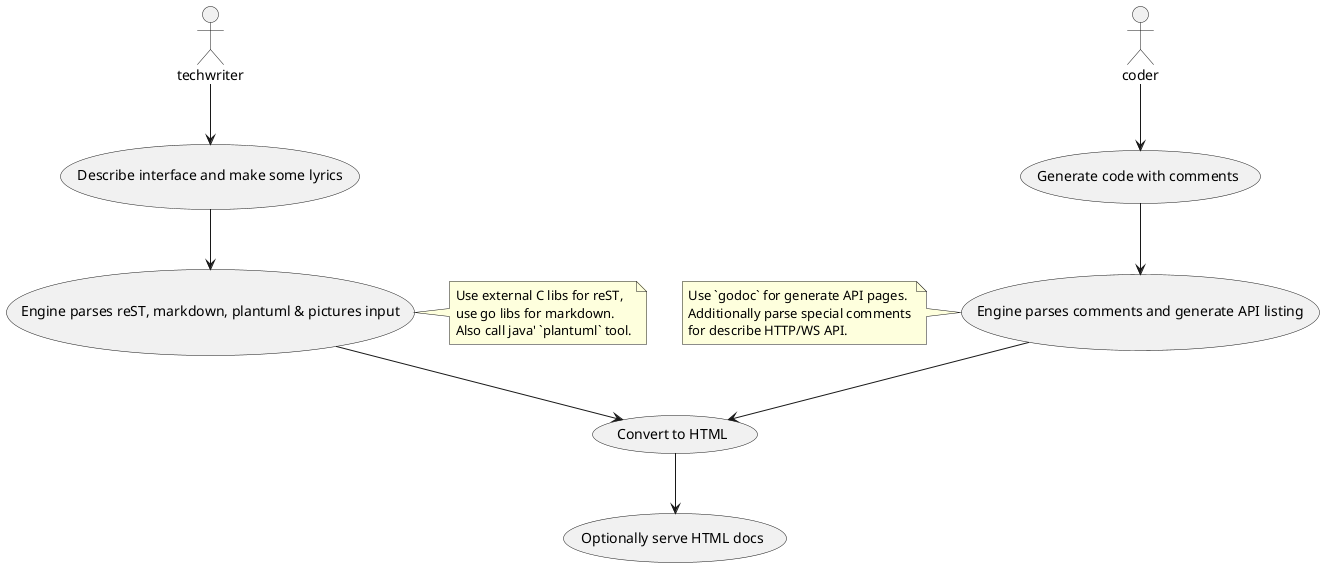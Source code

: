 @startuml
actor coder
actor techwriter

(Generate code with comments) as (code)
(Describe interface and make some lyrics) as (textinp)
(Engine parses comments and generate API listing) as (api)
(Engine parses reST, markdown, plantuml & pictures input) as (pages)
(Convert to HTML) as (html)
(Optionally serve HTML docs) as (serve)

coder --> (code)
techwriter --> (textinp) 
(code) --> (api)
note left of (api)
  Use `godoc` for generate API pages.
  Additionally parse special comments
  for describe HTTP/WS API.
end note
(textinp) --> (pages)
note right of (pages)
  Use external C libs for reST, 
  use go libs for markdown.
  Also call java' `plantuml` tool.
end note
(pages) --> (html)
(api) --> (html)
(html) --> (serve) 
@enduml